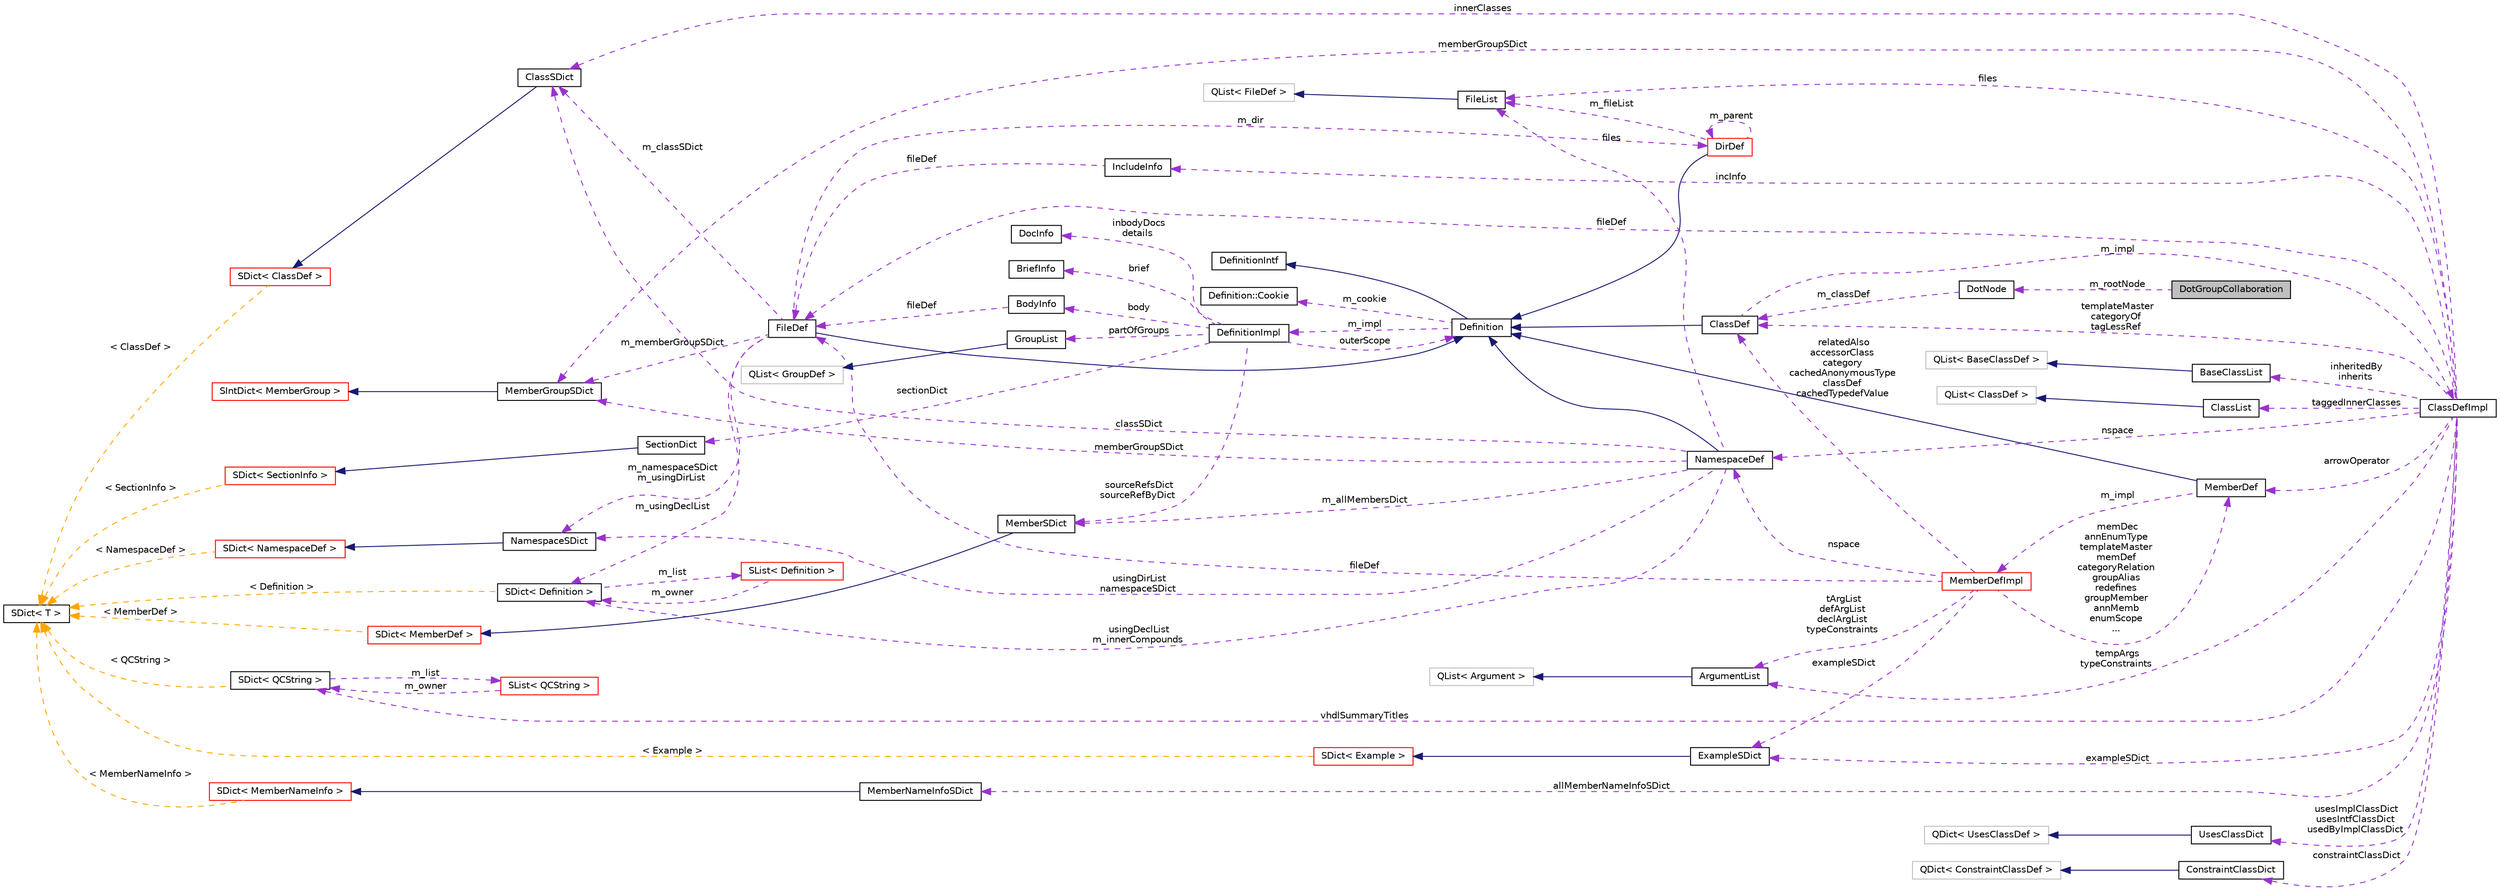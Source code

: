 digraph "DotGroupCollaboration"
{
 // INTERACTIVE_SVG=YES
  edge [fontname="Helvetica",fontsize="10",labelfontname="Helvetica",labelfontsize="10"];
  node [fontname="Helvetica",fontsize="10",shape=record];
  rankdir="LR";
  Node1 [label="DotGroupCollaboration",height=0.2,width=0.4,color="black", fillcolor="grey75", style="filled", fontcolor="black"];
  Node2 -> Node1 [dir="back",color="darkorchid3",fontsize="10",style="dashed",label=" m_rootNode" ,fontname="Helvetica"];
  Node2 [label="DotNode",height=0.2,width=0.4,color="black", fillcolor="white", style="filled",URL="$dd/d7e/class_dot_node.html",tooltip="A node in a dot graph. "];
  Node3 -> Node2 [dir="back",color="darkorchid3",fontsize="10",style="dashed",label=" m_classDef" ,fontname="Helvetica"];
  Node3 [label="ClassDef",height=0.2,width=0.4,color="black", fillcolor="white", style="filled",URL="$d1/dcf/class_class_def.html",tooltip="A class representing of a compound symbol. "];
  Node4 -> Node3 [dir="back",color="midnightblue",fontsize="10",style="solid",fontname="Helvetica"];
  Node4 [label="Definition",height=0.2,width=0.4,color="black", fillcolor="white", style="filled",URL="$d5/dcc/class_definition.html",tooltip="The common base class of all entity definitions found in the sources. "];
  Node5 -> Node4 [dir="back",color="midnightblue",fontsize="10",style="solid",fontname="Helvetica"];
  Node5 [label="DefinitionIntf",height=0.2,width=0.4,color="black", fillcolor="white", style="filled",URL="$d9/d4a/class_definition_intf.html",tooltip="Abstract interface for a Definition or DefinitionList. "];
  Node6 -> Node4 [dir="back",color="darkorchid3",fontsize="10",style="dashed",label=" m_cookie" ,fontname="Helvetica"];
  Node6 [label="Definition::Cookie",height=0.2,width=0.4,color="black", fillcolor="white", style="filled",URL="$d1/d2f/struct_definition_1_1_cookie.html"];
  Node7 -> Node4 [dir="back",color="darkorchid3",fontsize="10",style="dashed",label=" m_impl" ,fontname="Helvetica"];
  Node7 [label="DefinitionImpl",height=0.2,width=0.4,color="black", fillcolor="white", style="filled",URL="$d3/ddf/class_definition_impl.html",tooltip="Private data associated with a Symbol Definition object. "];
  Node8 -> Node7 [dir="back",color="darkorchid3",fontsize="10",style="dashed",label=" sectionDict" ,fontname="Helvetica"];
  Node8 [label="SectionDict",height=0.2,width=0.4,color="black", fillcolor="white", style="filled",URL="$de/d9a/class_section_dict.html",tooltip="Unsorted dictionary of SectionInfo objects. "];
  Node9 -> Node8 [dir="back",color="midnightblue",fontsize="10",style="solid",fontname="Helvetica"];
  Node9 [label="SDict\< SectionInfo \>",height=0.2,width=0.4,color="red", fillcolor="white", style="filled",URL="$d1/d50/class_s_dict.html"];
  Node14 -> Node9 [dir="back",color="orange",fontsize="10",style="dashed",label=" \< SectionInfo \>" ,fontname="Helvetica"];
  Node14 [label="SDict\< T \>",height=0.2,width=0.4,color="black", fillcolor="white", style="filled",URL="$d1/d50/class_s_dict.html",tooltip="Ordered dictionary of elements of type T. "];
  Node15 -> Node7 [dir="back",color="darkorchid3",fontsize="10",style="dashed",label=" body" ,fontname="Helvetica"];
  Node15 [label="BodyInfo",height=0.2,width=0.4,color="black", fillcolor="white", style="filled",URL="$db/dab/struct_body_info.html",tooltip="Data associated with description found in the body. "];
  Node16 -> Node15 [dir="back",color="darkorchid3",fontsize="10",style="dashed",label=" fileDef" ,fontname="Helvetica"];
  Node16 [label="FileDef",height=0.2,width=0.4,color="black", fillcolor="white", style="filled",URL="$de/db0/class_file_def.html",tooltip="A model of a file symbol. "];
  Node4 -> Node16 [dir="back",color="midnightblue",fontsize="10",style="solid",fontname="Helvetica"];
  Node17 -> Node16 [dir="back",color="darkorchid3",fontsize="10",style="dashed",label=" m_classSDict" ,fontname="Helvetica"];
  Node17 [label="ClassSDict",height=0.2,width=0.4,color="black", fillcolor="white", style="filled",URL="$d9/d3d/class_class_s_dict.html",tooltip="A sorted dictionary of ClassDef objects. "];
  Node18 -> Node17 [dir="back",color="midnightblue",fontsize="10",style="solid",fontname="Helvetica"];
  Node18 [label="SDict\< ClassDef \>",height=0.2,width=0.4,color="red", fillcolor="white", style="filled",URL="$d1/d50/class_s_dict.html"];
  Node14 -> Node18 [dir="back",color="orange",fontsize="10",style="dashed",label=" \< ClassDef \>" ,fontname="Helvetica"];
  Node21 -> Node16 [dir="back",color="darkorchid3",fontsize="10",style="dashed",label=" m_usingDeclList" ,fontname="Helvetica"];
  Node21 [label="SDict\< Definition \>",height=0.2,width=0.4,color="black", fillcolor="white", style="filled",URL="$d1/d50/class_s_dict.html"];
  Node22 -> Node21 [dir="back",color="darkorchid3",fontsize="10",style="dashed",label=" m_list" ,fontname="Helvetica"];
  Node22 [label="SList\< Definition \>",height=0.2,width=0.4,color="red", fillcolor="white", style="filled",URL="$df/dce/class_s_list.html"];
  Node21 -> Node22 [dir="back",color="darkorchid3",fontsize="10",style="dashed",label=" m_owner" ,fontname="Helvetica"];
  Node14 -> Node21 [dir="back",color="orange",fontsize="10",style="dashed",label=" \< Definition \>" ,fontname="Helvetica"];
  Node24 -> Node16 [dir="back",color="darkorchid3",fontsize="10",style="dashed",label=" m_memberGroupSDict" ,fontname="Helvetica"];
  Node24 [label="MemberGroupSDict",height=0.2,width=0.4,color="black", fillcolor="white", style="filled",URL="$dc/d1e/class_member_group_s_dict.html",tooltip="A sorted dictionary of MemberGroup objects. "];
  Node25 -> Node24 [dir="back",color="midnightblue",fontsize="10",style="solid",fontname="Helvetica"];
  Node25 [label="SIntDict\< MemberGroup \>",height=0.2,width=0.4,color="red", fillcolor="white", style="filled",URL="$d0/d9f/class_s_int_dict.html"];
  Node30 -> Node16 [dir="back",color="darkorchid3",fontsize="10",style="dashed",label=" m_dir" ,fontname="Helvetica"];
  Node30 [label="DirDef",height=0.2,width=0.4,color="red", fillcolor="white", style="filled",URL="$d4/dd4/class_dir_def.html",tooltip="A model of a directory symbol. "];
  Node4 -> Node30 [dir="back",color="midnightblue",fontsize="10",style="solid",fontname="Helvetica"];
  Node33 -> Node30 [dir="back",color="darkorchid3",fontsize="10",style="dashed",label=" m_fileList" ,fontname="Helvetica"];
  Node33 [label="FileList",height=0.2,width=0.4,color="black", fillcolor="white", style="filled",URL="$d0/d18/class_file_list.html",tooltip="Class representing a list of FileDef objects. "];
  Node34 -> Node33 [dir="back",color="midnightblue",fontsize="10",style="solid",fontname="Helvetica"];
  Node34 [label="QList\< FileDef \>",height=0.2,width=0.4,color="grey75", fillcolor="white", style="filled"];
  Node30 -> Node30 [dir="back",color="darkorchid3",fontsize="10",style="dashed",label=" m_parent" ,fontname="Helvetica"];
  Node35 -> Node16 [dir="back",color="darkorchid3",fontsize="10",style="dashed",label=" m_namespaceSDict\nm_usingDirList" ,fontname="Helvetica"];
  Node35 [label="NamespaceSDict",height=0.2,width=0.4,color="black", fillcolor="white", style="filled",URL="$d4/d8d/class_namespace_s_dict.html",tooltip="A sorted dictionary of NamespaceDef objects. "];
  Node36 -> Node35 [dir="back",color="midnightblue",fontsize="10",style="solid",fontname="Helvetica"];
  Node36 [label="SDict\< NamespaceDef \>",height=0.2,width=0.4,color="red", fillcolor="white", style="filled",URL="$d1/d50/class_s_dict.html"];
  Node14 -> Node36 [dir="back",color="orange",fontsize="10",style="dashed",label=" \< NamespaceDef \>" ,fontname="Helvetica"];
  Node39 -> Node7 [dir="back",color="darkorchid3",fontsize="10",style="dashed",label=" sourceRefsDict\nsourceRefByDict" ,fontname="Helvetica"];
  Node39 [label="MemberSDict",height=0.2,width=0.4,color="black", fillcolor="white", style="filled",URL="$d6/dd6/class_member_s_dict.html",tooltip="A sorted dictionary of MemberDef objects. "];
  Node40 -> Node39 [dir="back",color="midnightblue",fontsize="10",style="solid",fontname="Helvetica"];
  Node40 [label="SDict\< MemberDef \>",height=0.2,width=0.4,color="red", fillcolor="white", style="filled",URL="$d1/d50/class_s_dict.html"];
  Node14 -> Node40 [dir="back",color="orange",fontsize="10",style="dashed",label=" \< MemberDef \>" ,fontname="Helvetica"];
  Node43 -> Node7 [dir="back",color="darkorchid3",fontsize="10",style="dashed",label=" partOfGroups" ,fontname="Helvetica"];
  Node43 [label="GroupList",height=0.2,width=0.4,color="black", fillcolor="white", style="filled",URL="$d3/d3b/class_group_list.html",tooltip="A list of GroupDef objects. "];
  Node44 -> Node43 [dir="back",color="midnightblue",fontsize="10",style="solid",fontname="Helvetica"];
  Node44 [label="QList\< GroupDef \>",height=0.2,width=0.4,color="grey75", fillcolor="white", style="filled"];
  Node45 -> Node7 [dir="back",color="darkorchid3",fontsize="10",style="dashed",label=" inbodyDocs\ndetails" ,fontname="Helvetica"];
  Node45 [label="DocInfo",height=0.2,width=0.4,color="black", fillcolor="white", style="filled",URL="$d7/dd5/struct_doc_info.html",tooltip="Data associated with a detailed description. "];
  Node46 -> Node7 [dir="back",color="darkorchid3",fontsize="10",style="dashed",label=" brief" ,fontname="Helvetica"];
  Node46 [label="BriefInfo",height=0.2,width=0.4,color="black", fillcolor="white", style="filled",URL="$d0/da7/struct_brief_info.html",tooltip="Data associated with a brief description. "];
  Node4 -> Node7 [dir="back",color="darkorchid3",fontsize="10",style="dashed",label=" outerScope" ,fontname="Helvetica"];
  Node47 -> Node3 [dir="back",color="darkorchid3",fontsize="10",style="dashed",label=" m_impl" ,fontname="Helvetica"];
  Node47 [label="ClassDefImpl",height=0.2,width=0.4,color="black", fillcolor="white", style="filled",URL="$d1/d25/class_class_def_impl.html",tooltip="Private data associated with a ClassDef object. "];
  Node48 -> Node47 [dir="back",color="darkorchid3",fontsize="10",style="dashed",label=" nspace" ,fontname="Helvetica"];
  Node48 [label="NamespaceDef",height=0.2,width=0.4,color="black", fillcolor="white", style="filled",URL="$d0/d07/class_namespace_def.html",tooltip="A model of a namespace symbol. "];
  Node4 -> Node48 [dir="back",color="midnightblue",fontsize="10",style="solid",fontname="Helvetica"];
  Node17 -> Node48 [dir="back",color="darkorchid3",fontsize="10",style="dashed",label=" classSDict" ,fontname="Helvetica"];
  Node39 -> Node48 [dir="back",color="darkorchid3",fontsize="10",style="dashed",label=" m_allMembersDict" ,fontname="Helvetica"];
  Node21 -> Node48 [dir="back",color="darkorchid3",fontsize="10",style="dashed",label=" usingDeclList\nm_innerCompounds" ,fontname="Helvetica"];
  Node33 -> Node48 [dir="back",color="darkorchid3",fontsize="10",style="dashed",label=" files" ,fontname="Helvetica"];
  Node24 -> Node48 [dir="back",color="darkorchid3",fontsize="10",style="dashed",label=" memberGroupSDict" ,fontname="Helvetica"];
  Node35 -> Node48 [dir="back",color="darkorchid3",fontsize="10",style="dashed",label=" usingDirList\nnamespaceSDict" ,fontname="Helvetica"];
  Node49 -> Node47 [dir="back",color="darkorchid3",fontsize="10",style="dashed",label=" vhdlSummaryTitles" ,fontname="Helvetica"];
  Node49 [label="SDict\< QCString \>",height=0.2,width=0.4,color="black", fillcolor="white", style="filled",URL="$d1/d50/class_s_dict.html"];
  Node50 -> Node49 [dir="back",color="darkorchid3",fontsize="10",style="dashed",label=" m_list" ,fontname="Helvetica"];
  Node50 [label="SList\< QCString \>",height=0.2,width=0.4,color="red", fillcolor="white", style="filled",URL="$df/dce/class_s_list.html"];
  Node49 -> Node50 [dir="back",color="darkorchid3",fontsize="10",style="dashed",label=" m_owner" ,fontname="Helvetica"];
  Node14 -> Node49 [dir="back",color="orange",fontsize="10",style="dashed",label=" \< QCString \>" ,fontname="Helvetica"];
  Node17 -> Node47 [dir="back",color="darkorchid3",fontsize="10",style="dashed",label=" innerClasses" ,fontname="Helvetica"];
  Node52 -> Node47 [dir="back",color="darkorchid3",fontsize="10",style="dashed",label=" inheritedBy\ninherits" ,fontname="Helvetica"];
  Node52 [label="BaseClassList",height=0.2,width=0.4,color="black", fillcolor="white", style="filled",URL="$d7/d46/class_base_class_list.html",tooltip="List of base classes. "];
  Node53 -> Node52 [dir="back",color="midnightblue",fontsize="10",style="solid",fontname="Helvetica"];
  Node53 [label="QList\< BaseClassDef \>",height=0.2,width=0.4,color="grey75", fillcolor="white", style="filled"];
  Node54 -> Node47 [dir="back",color="darkorchid3",fontsize="10",style="dashed",label=" taggedInnerClasses" ,fontname="Helvetica"];
  Node54 [label="ClassList",height=0.2,width=0.4,color="black", fillcolor="white", style="filled",URL="$d7/da3/class_class_list.html",tooltip="A list of ClassDef objects. "];
  Node20 -> Node54 [dir="back",color="midnightblue",fontsize="10",style="solid",fontname="Helvetica"];
  Node20 [label="QList\< ClassDef \>",height=0.2,width=0.4,color="grey75", fillcolor="white", style="filled"];
  Node55 -> Node47 [dir="back",color="darkorchid3",fontsize="10",style="dashed",label=" allMemberNameInfoSDict" ,fontname="Helvetica"];
  Node55 [label="MemberNameInfoSDict",height=0.2,width=0.4,color="black", fillcolor="white", style="filled",URL="$d6/d70/class_member_name_info_s_dict.html",tooltip="Sorted dictionary of MemberNameInfo objects. "];
  Node56 -> Node55 [dir="back",color="midnightblue",fontsize="10",style="solid",fontname="Helvetica"];
  Node56 [label="SDict\< MemberNameInfo \>",height=0.2,width=0.4,color="red", fillcolor="white", style="filled",URL="$d1/d50/class_s_dict.html"];
  Node14 -> Node56 [dir="back",color="orange",fontsize="10",style="dashed",label=" \< MemberNameInfo \>" ,fontname="Helvetica"];
  Node33 -> Node47 [dir="back",color="darkorchid3",fontsize="10",style="dashed",label=" files" ,fontname="Helvetica"];
  Node16 -> Node47 [dir="back",color="darkorchid3",fontsize="10",style="dashed",label=" fileDef" ,fontname="Helvetica"];
  Node59 -> Node47 [dir="back",color="darkorchid3",fontsize="10",style="dashed",label=" incInfo" ,fontname="Helvetica"];
  Node59 [label="IncludeInfo",height=0.2,width=0.4,color="black", fillcolor="white", style="filled",URL="$d5/dc1/struct_include_info.html",tooltip="Class representing the data associated with a #include statement. "];
  Node16 -> Node59 [dir="back",color="darkorchid3",fontsize="10",style="dashed",label=" fileDef" ,fontname="Helvetica"];
  Node24 -> Node47 [dir="back",color="darkorchid3",fontsize="10",style="dashed",label=" memberGroupSDict" ,fontname="Helvetica"];
  Node60 -> Node47 [dir="back",color="darkorchid3",fontsize="10",style="dashed",label=" exampleSDict" ,fontname="Helvetica"];
  Node60 [label="ExampleSDict",height=0.2,width=0.4,color="black", fillcolor="white", style="filled",URL="$d0/d31/class_example_s_dict.html",tooltip="A sorted dictionary of Example objects. "];
  Node61 -> Node60 [dir="back",color="midnightblue",fontsize="10",style="solid",fontname="Helvetica"];
  Node61 [label="SDict\< Example \>",height=0.2,width=0.4,color="red", fillcolor="white", style="filled",URL="$d1/d50/class_s_dict.html"];
  Node14 -> Node61 [dir="back",color="orange",fontsize="10",style="dashed",label=" \< Example \>" ,fontname="Helvetica"];
  Node64 -> Node47 [dir="back",color="darkorchid3",fontsize="10",style="dashed",label=" tempArgs\ntypeConstraints" ,fontname="Helvetica"];
  Node64 [label="ArgumentList",height=0.2,width=0.4,color="black", fillcolor="white", style="filled",URL="$d7/df8/class_argument_list.html",tooltip="This class represents an function or template argument list. "];
  Node65 -> Node64 [dir="back",color="midnightblue",fontsize="10",style="solid",fontname="Helvetica"];
  Node65 [label="QList\< Argument \>",height=0.2,width=0.4,color="grey75", fillcolor="white", style="filled"];
  Node66 -> Node47 [dir="back",color="darkorchid3",fontsize="10",style="dashed",label=" arrowOperator" ,fontname="Helvetica"];
  Node66 [label="MemberDef",height=0.2,width=0.4,color="black", fillcolor="white", style="filled",URL="$da/d09/class_member_def.html",tooltip="A model of a class/file/namespace member symbol. "];
  Node4 -> Node66 [dir="back",color="midnightblue",fontsize="10",style="solid",fontname="Helvetica"];
  Node67 -> Node66 [dir="back",color="darkorchid3",fontsize="10",style="dashed",label=" m_impl" ,fontname="Helvetica"];
  Node67 [label="MemberDefImpl",height=0.2,width=0.4,color="red", fillcolor="white", style="filled",URL="$d7/d7e/class_member_def_impl.html"];
  Node48 -> Node67 [dir="back",color="darkorchid3",fontsize="10",style="dashed",label=" nspace" ,fontname="Helvetica"];
  Node16 -> Node67 [dir="back",color="darkorchid3",fontsize="10",style="dashed",label=" fileDef" ,fontname="Helvetica"];
  Node60 -> Node67 [dir="back",color="darkorchid3",fontsize="10",style="dashed",label=" exampleSDict" ,fontname="Helvetica"];
  Node64 -> Node67 [dir="back",color="darkorchid3",fontsize="10",style="dashed",label=" tArgList\ndefArgList\ndeclArgList\ntypeConstraints" ,fontname="Helvetica"];
  Node66 -> Node67 [dir="back",color="darkorchid3",fontsize="10",style="dashed",label=" memDec\nannEnumType\ntemplateMaster\nmemDef\ncategoryRelation\ngroupAlias\nredefines\ngroupMember\nannMemb\nenumScope\n..." ,fontname="Helvetica"];
  Node3 -> Node67 [dir="back",color="darkorchid3",fontsize="10",style="dashed",label=" relatedAlso\naccessorClass\ncategory\ncachedAnonymousType\nclassDef\ncachedTypedefValue" ,fontname="Helvetica"];
  Node79 -> Node47 [dir="back",color="darkorchid3",fontsize="10",style="dashed",label=" usesImplClassDict\nusesIntfClassDict\nusedByImplClassDict" ,fontname="Helvetica"];
  Node79 [label="UsesClassDict",height=0.2,width=0.4,color="black", fillcolor="white", style="filled",URL="$d2/d84/class_uses_class_dict.html",tooltip="Dictionary of usage relations. "];
  Node80 -> Node79 [dir="back",color="midnightblue",fontsize="10",style="solid",fontname="Helvetica"];
  Node80 [label="QDict\< UsesClassDef \>",height=0.2,width=0.4,color="grey75", fillcolor="white", style="filled"];
  Node3 -> Node47 [dir="back",color="darkorchid3",fontsize="10",style="dashed",label=" templateMaster\ncategoryOf\ntagLessRef" ,fontname="Helvetica"];
  Node81 -> Node47 [dir="back",color="darkorchid3",fontsize="10",style="dashed",label=" constraintClassDict" ,fontname="Helvetica"];
  Node81 [label="ConstraintClassDict",height=0.2,width=0.4,color="black", fillcolor="white", style="filled",URL="$df/d6f/class_constraint_class_dict.html",tooltip="Dictionary of constraint relations. "];
  Node82 -> Node81 [dir="back",color="midnightblue",fontsize="10",style="solid",fontname="Helvetica"];
  Node82 [label="QDict\< ConstraintClassDef \>",height=0.2,width=0.4,color="grey75", fillcolor="white", style="filled"];
}
